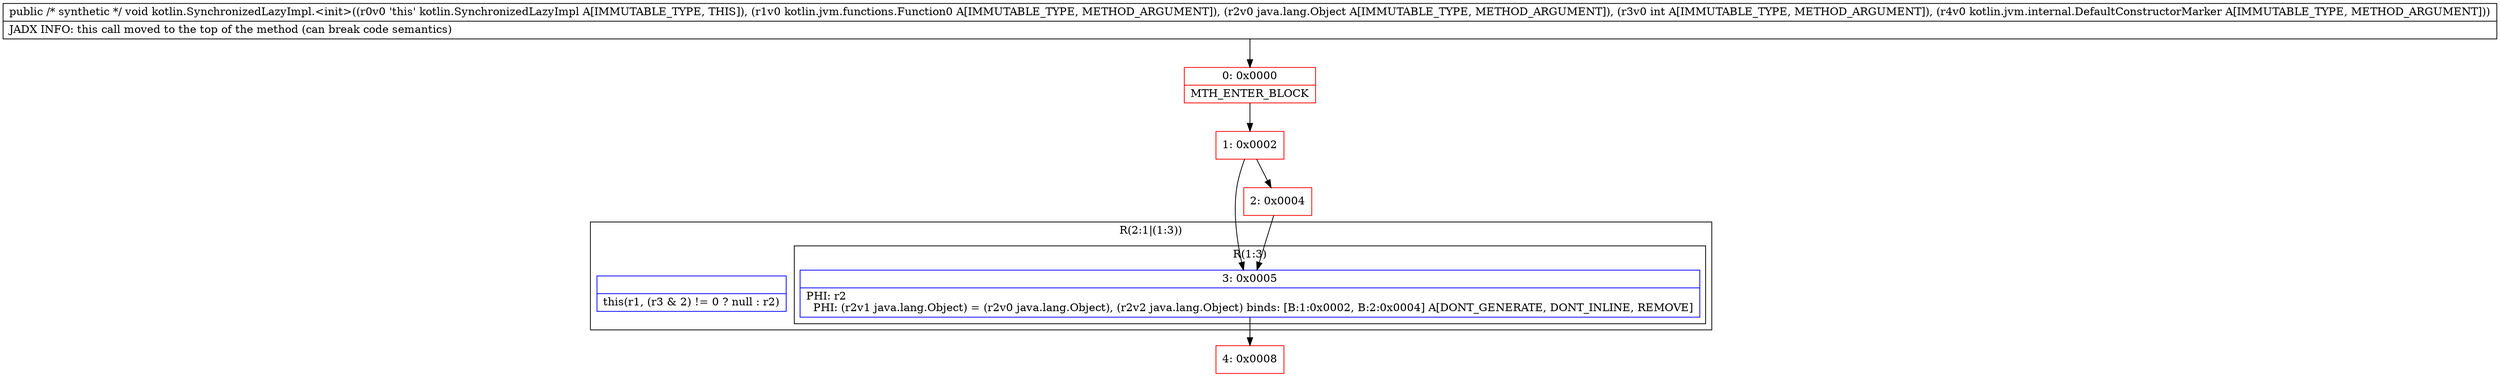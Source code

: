 digraph "CFG forkotlin.SynchronizedLazyImpl.\<init\>(Lkotlin\/jvm\/functions\/Function0;Ljava\/lang\/Object;ILkotlin\/jvm\/internal\/DefaultConstructorMarker;)V" {
subgraph cluster_Region_448166974 {
label = "R(2:1|(1:3))";
node [shape=record,color=blue];
Node_InsnContainer_452634808 [shape=record,label="{|this(r1, (r3 & 2) != 0 ? null : r2)\l}"];
subgraph cluster_Region_1197902199 {
label = "R(1:3)";
node [shape=record,color=blue];
Node_3 [shape=record,label="{3\:\ 0x0005|PHI: r2 \l  PHI: (r2v1 java.lang.Object) = (r2v0 java.lang.Object), (r2v2 java.lang.Object) binds: [B:1:0x0002, B:2:0x0004] A[DONT_GENERATE, DONT_INLINE, REMOVE]\l}"];
}
}
Node_0 [shape=record,color=red,label="{0\:\ 0x0000|MTH_ENTER_BLOCK\l}"];
Node_1 [shape=record,color=red,label="{1\:\ 0x0002}"];
Node_2 [shape=record,color=red,label="{2\:\ 0x0004}"];
Node_4 [shape=record,color=red,label="{4\:\ 0x0008}"];
MethodNode[shape=record,label="{public \/* synthetic *\/ void kotlin.SynchronizedLazyImpl.\<init\>((r0v0 'this' kotlin.SynchronizedLazyImpl A[IMMUTABLE_TYPE, THIS]), (r1v0 kotlin.jvm.functions.Function0 A[IMMUTABLE_TYPE, METHOD_ARGUMENT]), (r2v0 java.lang.Object A[IMMUTABLE_TYPE, METHOD_ARGUMENT]), (r3v0 int A[IMMUTABLE_TYPE, METHOD_ARGUMENT]), (r4v0 kotlin.jvm.internal.DefaultConstructorMarker A[IMMUTABLE_TYPE, METHOD_ARGUMENT]))  | JADX INFO: this call moved to the top of the method (can break code semantics)\l}"];
MethodNode -> Node_0;
Node_3 -> Node_4;
Node_0 -> Node_1;
Node_1 -> Node_2;
Node_1 -> Node_3;
Node_2 -> Node_3;
}

